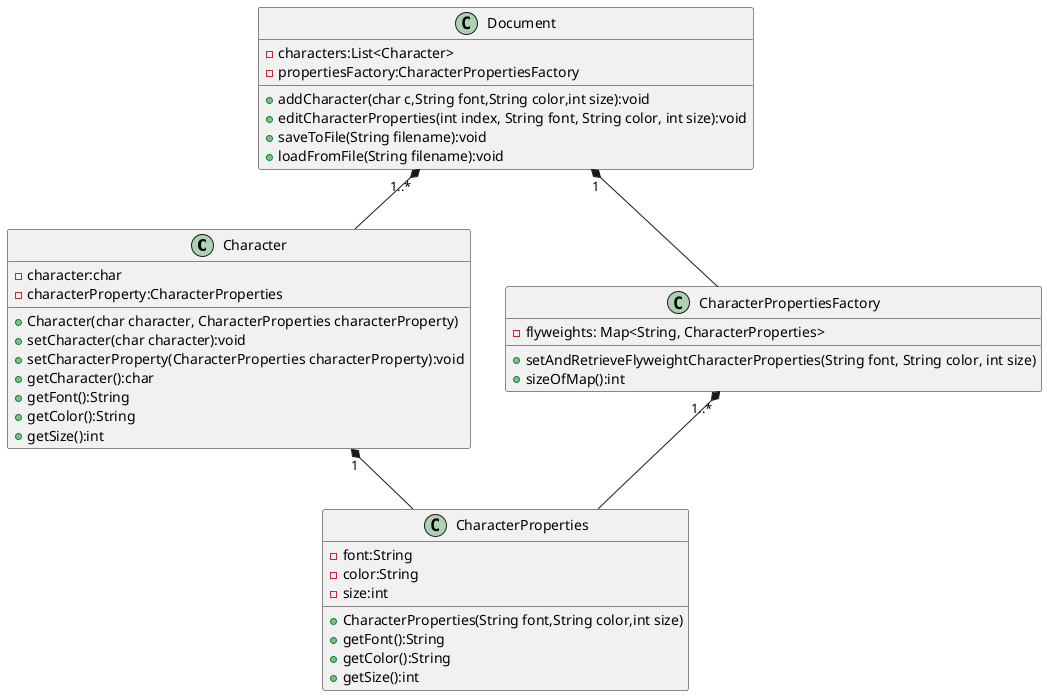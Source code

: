 @startuml
'https://plantuml.com/class-diagram

class Character
class CharacterProperties
class CharacterPropertiesFactory
class Document

Character "1"*-- CharacterProperties
Document "1..*"*--Character
Document "1"*-- CharacterPropertiesFactory
CharacterPropertiesFactory "1..*"*-- CharacterProperties


class Character {
- character:char
- characterProperty:CharacterProperties
+ Character(char character, CharacterProperties characterProperty)
+ setCharacter(char character):void
+ setCharacterProperty(CharacterProperties characterProperty):void
+ getCharacter():char
+ getFont():String
+ getColor():String
+ getSize():int
}

class CharacterProperties{
- font:String
- color:String
- size:int
+ CharacterProperties(String font,String color,int size)
+ getFont():String
+ getColor():String
+ getSize():int
}

class CharacterPropertiesFactory{
- flyweights: Map<String, CharacterProperties>
+ setAndRetrieveFlyweightCharacterProperties(String font, String color, int size)
+ sizeOfMap():int
}

class Document{
- characters:List<Character>
- propertiesFactory:CharacterPropertiesFactory
+ addCharacter(char c,String font,String color,int size):void
+ editCharacterProperties(int index, String font, String color, int size):void
+ saveToFile(String filename):void
+ loadFromFile(String filename):void
}

@enduml